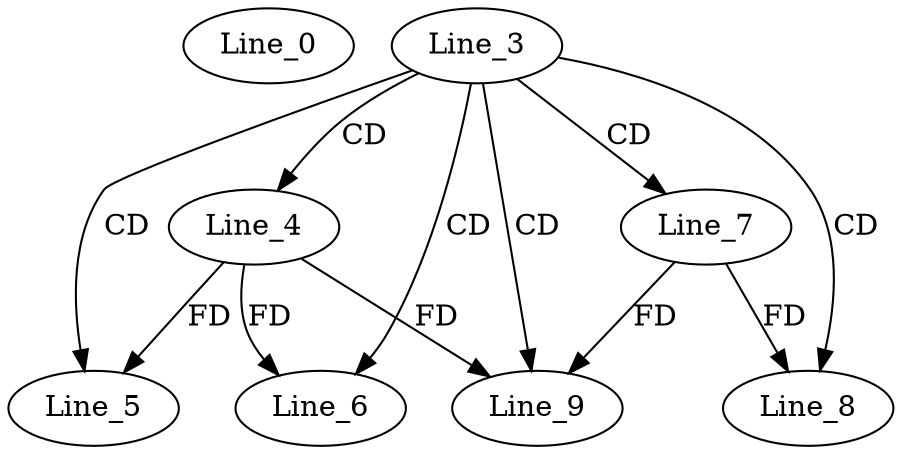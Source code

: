 digraph G {
  Line_0;
  Line_3;
  Line_4;
  Line_5;
  Line_6;
  Line_6;
  Line_7;
  Line_8;
  Line_8;
  Line_9;
  Line_9;
  Line_3 -> Line_4 [ label="CD" ];
  Line_3 -> Line_5 [ label="CD" ];
  Line_4 -> Line_5 [ label="FD" ];
  Line_3 -> Line_6 [ label="CD" ];
  Line_4 -> Line_6 [ label="FD" ];
  Line_3 -> Line_7 [ label="CD" ];
  Line_3 -> Line_8 [ label="CD" ];
  Line_7 -> Line_8 [ label="FD" ];
  Line_3 -> Line_9 [ label="CD" ];
  Line_4 -> Line_9 [ label="FD" ];
  Line_7 -> Line_9 [ label="FD" ];
}

